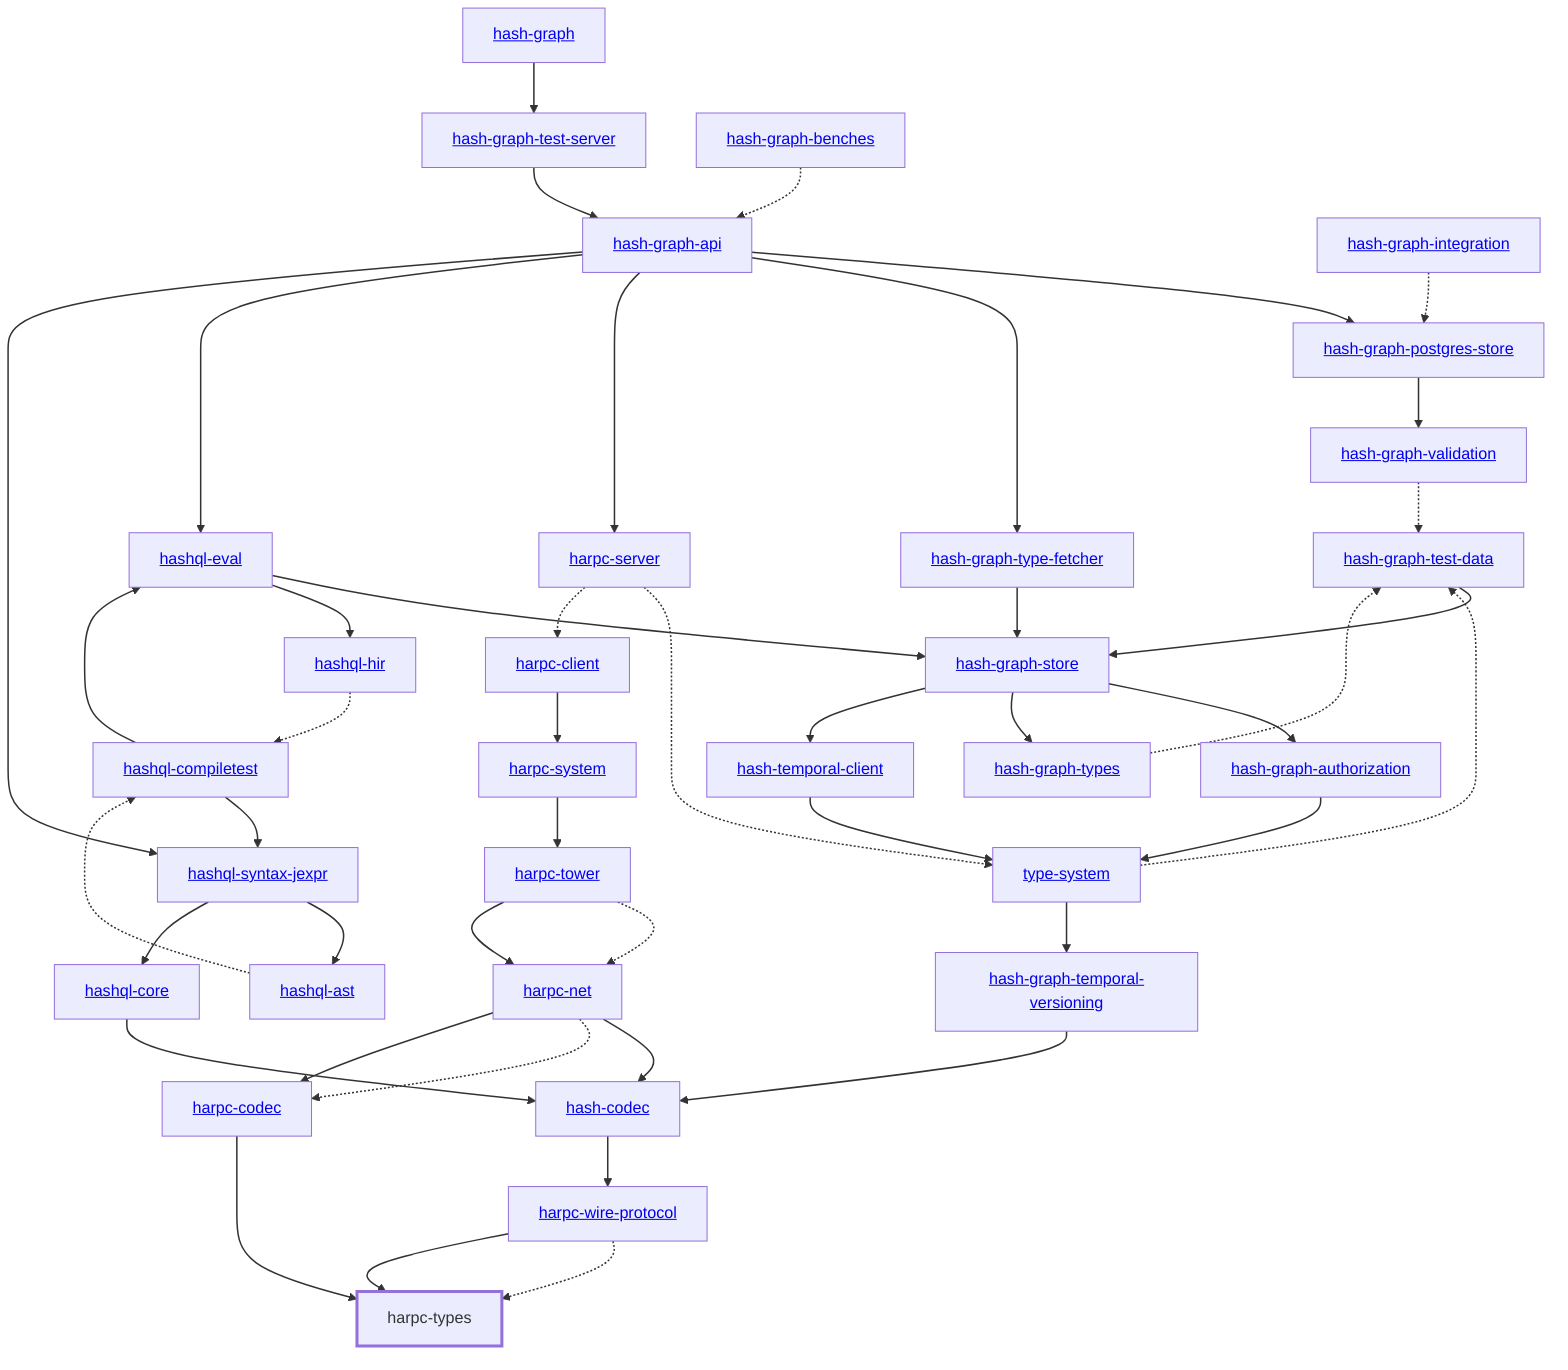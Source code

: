 graph TD
    linkStyle default stroke-width:1.5px
    classDef default stroke-width:1px
    classDef root stroke-width:3px
    classDef dev stroke-width:1px
    classDef build stroke-width:1px
    %% Legend
    %% --> : Normal dependency
    %% -.-> : Dev dependency
    %% ---> : Build dependency
    0[<a href="../hash_graph/index.html">hash-graph</a>]
    1[<a href="../type_system/index.html">type-system</a>]
    2[<a href="../hash_codec/index.html">hash-codec</a>]
    3[<a href="../hash_graph_api/index.html">hash-graph-api</a>]
    4[<a href="../hash_graph_authorization/index.html">hash-graph-authorization</a>]
    5[<a href="../hash_graph_postgres_store/index.html">hash-graph-postgres-store</a>]
    6[<a href="../hash_graph_store/index.html">hash-graph-store</a>]
    7[<a href="../hash_graph_temporal_versioning/index.html">hash-graph-temporal-versioning</a>]
    8[<a href="../hash_graph_test_server/index.html">hash-graph-test-server</a>]
    9[<a href="../hash_graph_type_fetcher/index.html">hash-graph-type-fetcher</a>]
    10[<a href="../hash_graph_types/index.html">hash-graph-types</a>]
    11[<a href="../hash_graph_validation/index.html">hash-graph-validation</a>]
    12[<a href="../harpc_client/index.html">harpc-client</a>]
    13[<a href="../harpc_codec/index.html">harpc-codec</a>]
    14[<a href="../harpc_net/index.html">harpc-net</a>]
    15[<a href="../harpc_server/index.html">harpc-server</a>]
    16[<a href="../harpc_system/index.html">harpc-system</a>]
    17[<a href="../harpc_tower/index.html">harpc-tower</a>]
    18[harpc-types]
    class 18 root
    19[<a href="../harpc_wire_protocol/index.html">harpc-wire-protocol</a>]
    20[<a href="../hashql_ast/index.html">hashql-ast</a>]
    21[<a href="../hashql_compiletest/index.html">hashql-compiletest</a>]
    22[<a href="../hashql_core/index.html">hashql-core</a>]
    23[<a href="../hashql_eval/index.html">hashql-eval</a>]
    24[<a href="../hashql_hir/index.html">hashql-hir</a>]
    25[<a href="../hashql_syntax_jexpr/index.html">hashql-syntax-jexpr</a>]
    26[<a href="../hash_temporal_client/index.html">hash-temporal-client</a>]
    27[<a href="../hash_graph_benches/index.html">hash-graph-benches</a>]
    28[<a href="../hash_graph_integration/index.html">hash-graph-integration</a>]
    29[<a href="../hash_graph_test_data/index.html">hash-graph-test-data</a>]
    0 --> 8
    1 --> 7
    1 -.-> 29
    2 --> 19
    3 --> 5
    3 --> 9
    3 --> 15
    3 --> 23
    3 --> 25
    4 --> 1
    5 --> 11
    6 --> 4
    6 --> 10
    6 --> 26
    7 --> 2
    8 --> 3
    9 --> 6
    10 -.-> 29
    11 -.-> 29
    12 --> 16
    13 --> 18
    14 --> 2
    14 -.-> 13
    14 --> 13
    15 -.-> 1
    15 -.-> 12
    16 --> 17
    17 -.-> 14
    17 --> 14
    19 -.-> 18
    19 --> 18
    20 -.-> 21
    21 --> 23
    21 --> 25
    22 --> 2
    23 --> 6
    23 --> 24
    24 -.-> 21
    25 --> 20
    25 --> 22
    26 --> 1
    27 -.-> 3
    28 -.-> 5
    29 --> 6